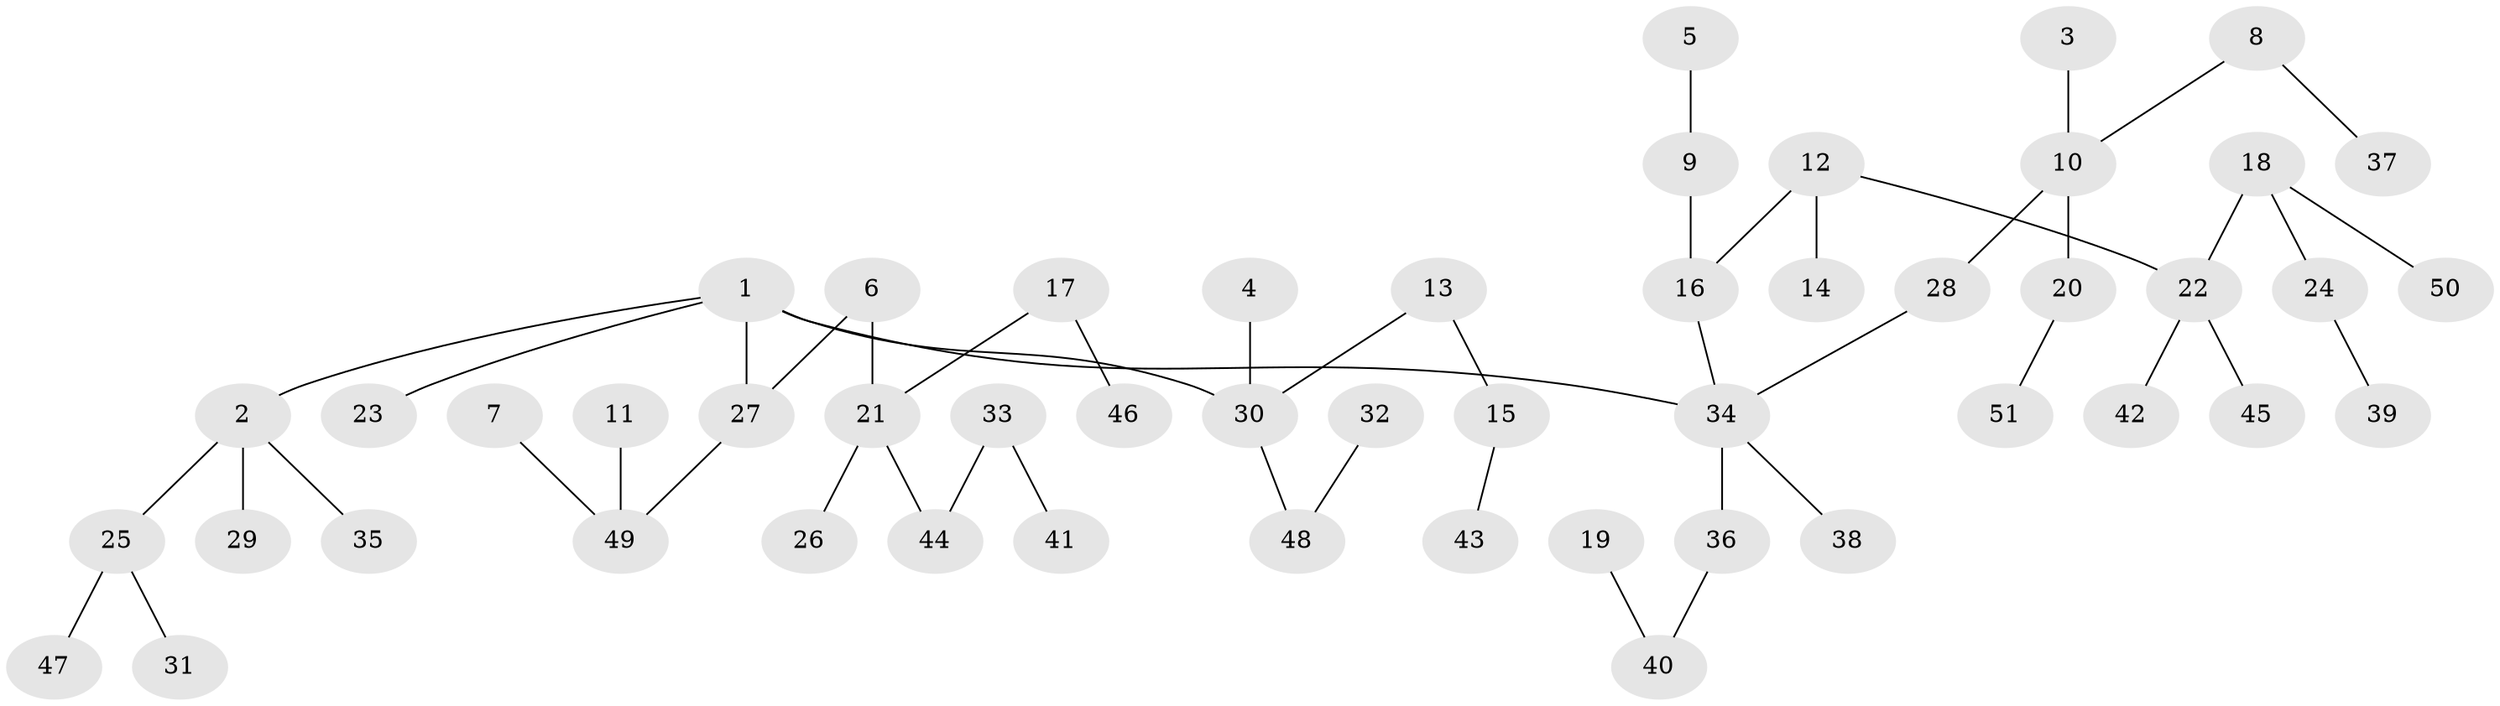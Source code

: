// original degree distribution, {7: 0.009900990099009901, 5: 0.04950495049504951, 3: 0.10891089108910891, 4: 0.07920792079207921, 1: 0.5247524752475248, 6: 0.009900990099009901, 2: 0.21782178217821782}
// Generated by graph-tools (version 1.1) at 2025/02/03/09/25 03:02:22]
// undirected, 51 vertices, 50 edges
graph export_dot {
graph [start="1"]
  node [color=gray90,style=filled];
  1;
  2;
  3;
  4;
  5;
  6;
  7;
  8;
  9;
  10;
  11;
  12;
  13;
  14;
  15;
  16;
  17;
  18;
  19;
  20;
  21;
  22;
  23;
  24;
  25;
  26;
  27;
  28;
  29;
  30;
  31;
  32;
  33;
  34;
  35;
  36;
  37;
  38;
  39;
  40;
  41;
  42;
  43;
  44;
  45;
  46;
  47;
  48;
  49;
  50;
  51;
  1 -- 2 [weight=1.0];
  1 -- 23 [weight=1.0];
  1 -- 27 [weight=1.0];
  1 -- 30 [weight=1.0];
  1 -- 34 [weight=1.0];
  2 -- 25 [weight=1.0];
  2 -- 29 [weight=1.0];
  2 -- 35 [weight=1.0];
  3 -- 10 [weight=1.0];
  4 -- 30 [weight=1.0];
  5 -- 9 [weight=1.0];
  6 -- 21 [weight=1.0];
  6 -- 27 [weight=1.0];
  7 -- 49 [weight=1.0];
  8 -- 10 [weight=1.0];
  8 -- 37 [weight=1.0];
  9 -- 16 [weight=1.0];
  10 -- 20 [weight=1.0];
  10 -- 28 [weight=1.0];
  11 -- 49 [weight=1.0];
  12 -- 14 [weight=1.0];
  12 -- 16 [weight=1.0];
  12 -- 22 [weight=1.0];
  13 -- 15 [weight=1.0];
  13 -- 30 [weight=1.0];
  15 -- 43 [weight=1.0];
  16 -- 34 [weight=1.0];
  17 -- 21 [weight=1.0];
  17 -- 46 [weight=1.0];
  18 -- 22 [weight=1.0];
  18 -- 24 [weight=1.0];
  18 -- 50 [weight=1.0];
  19 -- 40 [weight=1.0];
  20 -- 51 [weight=1.0];
  21 -- 26 [weight=1.0];
  21 -- 44 [weight=1.0];
  22 -- 42 [weight=1.0];
  22 -- 45 [weight=1.0];
  24 -- 39 [weight=1.0];
  25 -- 31 [weight=1.0];
  25 -- 47 [weight=1.0];
  27 -- 49 [weight=1.0];
  28 -- 34 [weight=1.0];
  30 -- 48 [weight=1.0];
  32 -- 48 [weight=1.0];
  33 -- 41 [weight=1.0];
  33 -- 44 [weight=1.0];
  34 -- 36 [weight=1.0];
  34 -- 38 [weight=1.0];
  36 -- 40 [weight=1.0];
}
